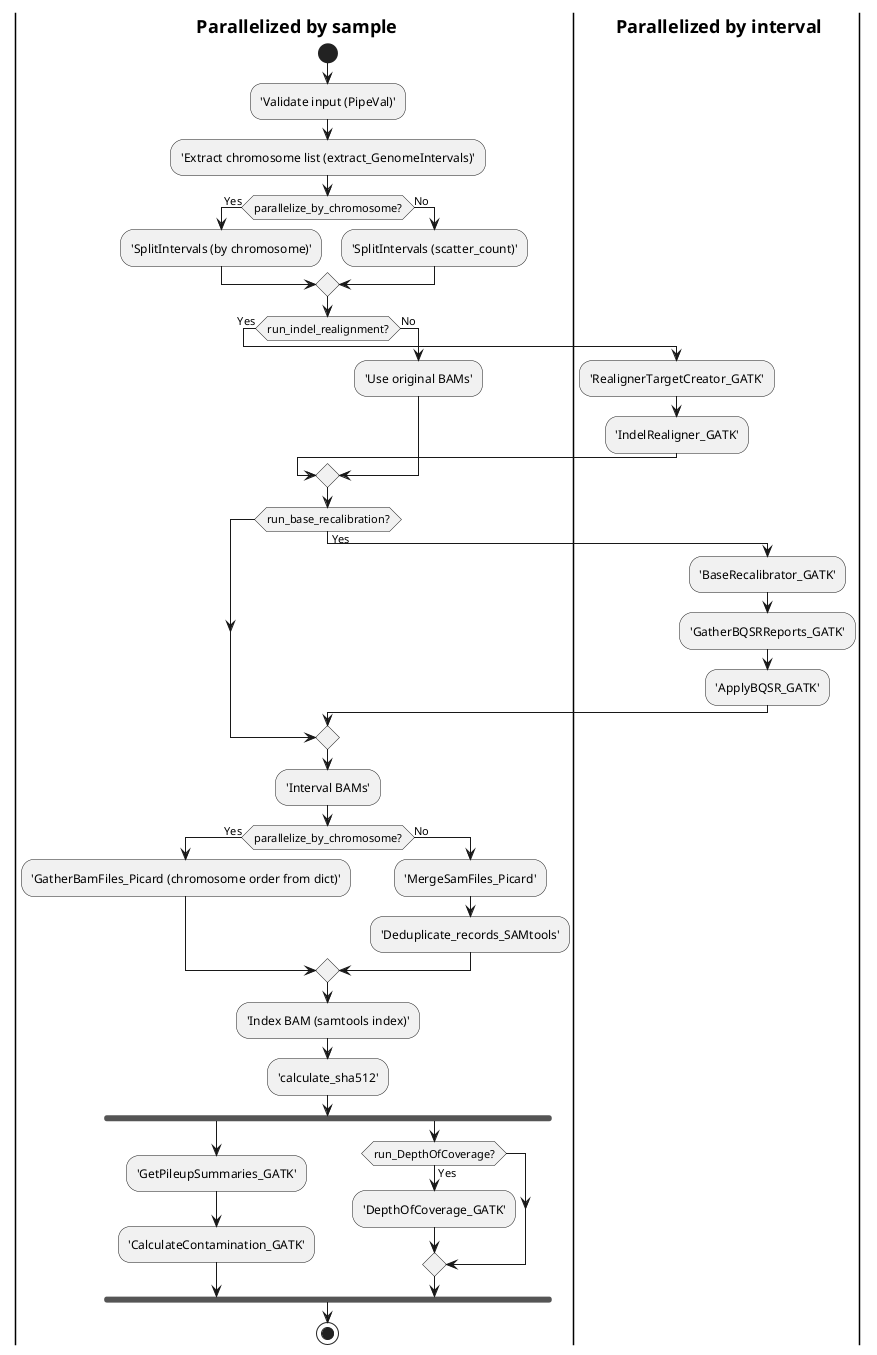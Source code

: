 @startuml
skinparam SwimlaneTitleFontStyle bold

|s| Parallelized by sample
|i| Parallelized by interval

|s|
start

:'Validate input (PipeVal)';

:'Extract chromosome list (extract_GenomeIntervals)';

if (parallelize_by_chromosome?) then (Yes)
    :'SplitIntervals (by chromosome)';
else (No)
    :'SplitIntervals (scatter_count)';
endif

if (run_indel_realignment?) then (Yes)
    |i|
    :'RealignerTargetCreator_GATK';
    :'IndelRealigner_GATK';
    |s|
else (No)
    :'Use original BAMs';
endif

if (run_base_recalibration?) then (Yes)
    |i|
    :'BaseRecalibrator_GATK';
    :'GatherBQSRReports_GATK';
    :'ApplyBQSR_GATK';
    |s|
endif

:'Interval BAMs';

if (parallelize_by_chromosome?) then (Yes)
    :'GatherBamFiles_Picard (chromosome order from dict)';
else (No)
    :'MergeSamFiles_Picard';
    :'Deduplicate_records_SAMtools';
endif

:'Index BAM (samtools index)';

:'calculate_sha512';

fork
    :'GetPileupSummaries_GATK';
    :'CalculateContamination_GATK';
fork again
    if (run_DepthOfCoverage?) then (Yes)
        :'DepthOfCoverage_GATK';
    endif
end fork

stop
@enduml

